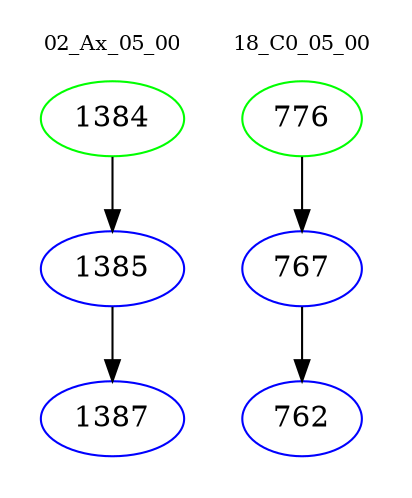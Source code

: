 digraph{
subgraph cluster_0 {
color = white
label = "02_Ax_05_00";
fontsize=10;
T0_1384 [label="1384", color="green"]
T0_1384 -> T0_1385 [color="black"]
T0_1385 [label="1385", color="blue"]
T0_1385 -> T0_1387 [color="black"]
T0_1387 [label="1387", color="blue"]
}
subgraph cluster_1 {
color = white
label = "18_C0_05_00";
fontsize=10;
T1_776 [label="776", color="green"]
T1_776 -> T1_767 [color="black"]
T1_767 [label="767", color="blue"]
T1_767 -> T1_762 [color="black"]
T1_762 [label="762", color="blue"]
}
}
